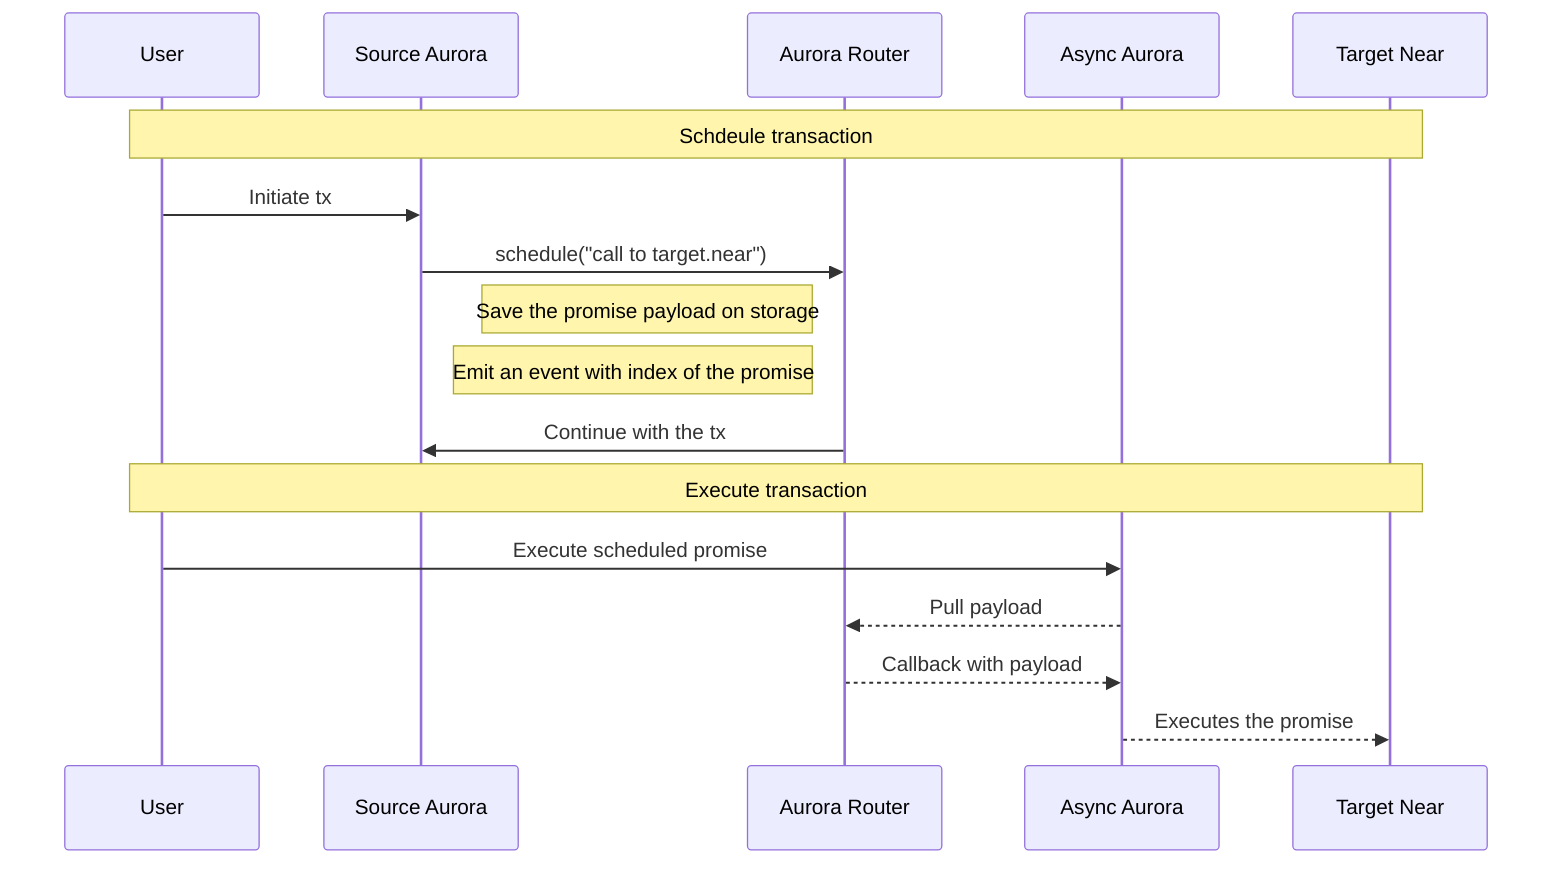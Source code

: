 sequenceDiagram
    participant User
    participant Source Aurora
    participant Aurora Router
    participant Async Aurora
    participant Target Near
    Note over User,Target Near: Schdeule transaction
    User ->> Source Aurora: Initiate tx
    Source Aurora ->> Aurora Router: schedule("call to target.near")
    Note left of Aurora Router: Save the promise payload on storage
    Note left of Aurora Router: Emit an event with index of the promise
    Aurora Router ->> Source Aurora: Continue with the tx

    Note over User,Target Near: Execute transaction

    User ->> Async Aurora: Execute scheduled promise
    Async Aurora -->> Aurora Router: Pull payload
    Aurora Router -->> Async Aurora: Callback with payload

    Async Aurora -->> Target Near: Executes the promise